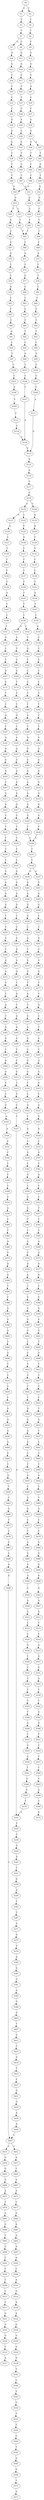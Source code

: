 strict digraph  {
	S0 -> S1 [ label = C ];
	S0 -> S2 [ label = T ];
	S1 -> S3 [ label = C ];
	S2 -> S4 [ label = C ];
	S3 -> S5 [ label = T ];
	S4 -> S6 [ label = T ];
	S5 -> S7 [ label = G ];
	S5 -> S8 [ label = C ];
	S6 -> S9 [ label = C ];
	S7 -> S10 [ label = G ];
	S8 -> S11 [ label = G ];
	S9 -> S12 [ label = G ];
	S10 -> S13 [ label = G ];
	S11 -> S14 [ label = G ];
	S12 -> S15 [ label = G ];
	S13 -> S16 [ label = T ];
	S14 -> S17 [ label = G ];
	S15 -> S18 [ label = C ];
	S16 -> S19 [ label = C ];
	S17 -> S20 [ label = C ];
	S18 -> S21 [ label = A ];
	S19 -> S22 [ label = C ];
	S20 -> S23 [ label = T ];
	S21 -> S24 [ label = C ];
	S22 -> S25 [ label = C ];
	S23 -> S26 [ label = C ];
	S24 -> S27 [ label = C ];
	S25 -> S28 [ label = G ];
	S26 -> S29 [ label = A ];
	S27 -> S30 [ label = G ];
	S28 -> S31 [ label = A ];
	S29 -> S32 [ label = C ];
	S30 -> S33 [ label = A ];
	S31 -> S34 [ label = G ];
	S32 -> S35 [ label = G ];
	S33 -> S36 [ label = G ];
	S33 -> S37 [ label = A ];
	S34 -> S38 [ label = T ];
	S35 -> S39 [ label = T ];
	S36 -> S40 [ label = T ];
	S37 -> S41 [ label = T ];
	S38 -> S42 [ label = C ];
	S39 -> S43 [ label = C ];
	S40 -> S44 [ label = C ];
	S41 -> S45 [ label = G ];
	S42 -> S46 [ label = C ];
	S43 -> S47 [ label = C ];
	S44 -> S48 [ label = C ];
	S45 -> S49 [ label = T ];
	S46 -> S50 [ label = A ];
	S47 -> S51 [ label = A ];
	S48 -> S50 [ label = A ];
	S49 -> S52 [ label = A ];
	S50 -> S53 [ label = G ];
	S51 -> S54 [ label = G ];
	S52 -> S55 [ label = G ];
	S53 -> S56 [ label = T ];
	S53 -> S57 [ label = C ];
	S54 -> S58 [ label = C ];
	S55 -> S59 [ label = T ];
	S56 -> S60 [ label = A ];
	S57 -> S61 [ label = T ];
	S58 -> S62 [ label = T ];
	S59 -> S63 [ label = T ];
	S60 -> S64 [ label = G ];
	S61 -> S65 [ label = T ];
	S62 -> S65 [ label = T ];
	S63 -> S66 [ label = T ];
	S64 -> S67 [ label = G ];
	S65 -> S68 [ label = C ];
	S66 -> S69 [ label = C ];
	S67 -> S70 [ label = G ];
	S68 -> S71 [ label = A ];
	S69 -> S72 [ label = A ];
	S70 -> S73 [ label = T ];
	S71 -> S74 [ label = C ];
	S72 -> S75 [ label = C ];
	S73 -> S76 [ label = C ];
	S74 -> S77 [ label = G ];
	S75 -> S78 [ label = T ];
	S76 -> S79 [ label = A ];
	S77 -> S80 [ label = C ];
	S78 -> S81 [ label = C ];
	S79 -> S82 [ label = C ];
	S80 -> S83 [ label = C ];
	S81 -> S84 [ label = C ];
	S82 -> S85 [ label = T ];
	S83 -> S86 [ label = C ];
	S84 -> S87 [ label = T ];
	S85 -> S88 [ label = C ];
	S86 -> S89 [ label = T ];
	S87 -> S90 [ label = T ];
	S88 -> S91 [ label = G ];
	S89 -> S92 [ label = T ];
	S90 -> S93 [ label = T ];
	S91 -> S94 [ label = C ];
	S92 -> S95 [ label = C ];
	S93 -> S96 [ label = C ];
	S94 -> S97 [ label = T ];
	S95 -> S98 [ label = A ];
	S96 -> S99 [ label = A ];
	S97 -> S100 [ label = T ];
	S98 -> S101 [ label = T ];
	S99 -> S102 [ label = T ];
	S100 -> S103 [ label = C ];
	S101 -> S104 [ label = C ];
	S102 -> S105 [ label = C ];
	S103 -> S106 [ label = A ];
	S104 -> S107 [ label = C ];
	S105 -> S108 [ label = C ];
	S106 -> S109 [ label = T ];
	S107 -> S110 [ label = A ];
	S108 -> S111 [ label = A ];
	S109 -> S112 [ label = C ];
	S110 -> S113 [ label = G ];
	S111 -> S113 [ label = G ];
	S112 -> S114 [ label = C ];
	S113 -> S115 [ label = A ];
	S114 -> S110 [ label = A ];
	S115 -> S116 [ label = A ];
	S116 -> S117 [ label = C ];
	S117 -> S118 [ label = C ];
	S118 -> S119 [ label = A ];
	S118 -> S120 [ label = G ];
	S119 -> S121 [ label = G ];
	S119 -> S122 [ label = C ];
	S120 -> S123 [ label = G ];
	S121 -> S124 [ label = A ];
	S122 -> S125 [ label = C ];
	S123 -> S126 [ label = A ];
	S124 -> S127 [ label = C ];
	S125 -> S128 [ label = A ];
	S126 -> S129 [ label = C ];
	S127 -> S130 [ label = T ];
	S128 -> S131 [ label = C ];
	S129 -> S132 [ label = G ];
	S130 -> S133 [ label = C ];
	S131 -> S134 [ label = C ];
	S132 -> S135 [ label = C ];
	S133 -> S136 [ label = C ];
	S134 -> S137 [ label = C ];
	S135 -> S138 [ label = C ];
	S136 -> S139 [ label = C ];
	S137 -> S140 [ label = C ];
	S138 -> S141 [ label = C ];
	S139 -> S142 [ label = A ];
	S140 -> S143 [ label = T ];
	S141 -> S144 [ label = A ];
	S142 -> S145 [ label = T ];
	S143 -> S146 [ label = T ];
	S144 -> S147 [ label = T ];
	S145 -> S148 [ label = C ];
	S146 -> S149 [ label = C ];
	S147 -> S150 [ label = C ];
	S148 -> S151 [ label = T ];
	S149 -> S152 [ label = C ];
	S149 -> S153 [ label = G ];
	S150 -> S154 [ label = G ];
	S151 -> S155 [ label = G ];
	S152 -> S156 [ label = T ];
	S153 -> S157 [ label = A ];
	S154 -> S158 [ label = T ];
	S155 -> S159 [ label = C ];
	S156 -> S160 [ label = G ];
	S157 -> S161 [ label = T ];
	S158 -> S162 [ label = C ];
	S159 -> S163 [ label = C ];
	S160 -> S164 [ label = T ];
	S161 -> S165 [ label = C ];
	S162 -> S166 [ label = C ];
	S163 -> S167 [ label = A ];
	S164 -> S168 [ label = C ];
	S165 -> S169 [ label = G ];
	S166 -> S170 [ label = T ];
	S167 -> S171 [ label = G ];
	S168 -> S172 [ label = C ];
	S169 -> S173 [ label = T ];
	S170 -> S174 [ label = C ];
	S171 -> S175 [ label = T ];
	S172 -> S176 [ label = T ];
	S173 -> S177 [ label = T ];
	S174 -> S178 [ label = T ];
	S175 -> S179 [ label = C ];
	S176 -> S180 [ label = T ];
	S177 -> S181 [ label = T ];
	S178 -> S182 [ label = T ];
	S179 -> S183 [ label = G ];
	S180 -> S184 [ label = G ];
	S181 -> S185 [ label = G ];
	S182 -> S186 [ label = C ];
	S183 -> S187 [ label = T ];
	S184 -> S188 [ label = T ];
	S185 -> S189 [ label = T ];
	S186 -> S190 [ label = T ];
	S187 -> S191 [ label = A ];
	S188 -> S192 [ label = A ];
	S189 -> S193 [ label = A ];
	S190 -> S194 [ label = C ];
	S191 -> S195 [ label = A ];
	S192 -> S196 [ label = G ];
	S193 -> S197 [ label = G ];
	S194 -> S198 [ label = G ];
	S195 -> S199 [ label = G ];
	S196 -> S200 [ label = G ];
	S197 -> S201 [ label = G ];
	S198 -> S202 [ label = G ];
	S199 -> S203 [ label = A ];
	S200 -> S204 [ label = A ];
	S201 -> S205 [ label = A ];
	S202 -> S206 [ label = A ];
	S203 -> S207 [ label = C ];
	S204 -> S208 [ label = G ];
	S205 -> S209 [ label = A ];
	S206 -> S210 [ label = G ];
	S207 -> S211 [ label = G ];
	S208 -> S212 [ label = A ];
	S209 -> S213 [ label = A ];
	S210 -> S214 [ label = A ];
	S211 -> S215 [ label = G ];
	S212 -> S216 [ label = G ];
	S213 -> S217 [ label = G ];
	S214 -> S218 [ label = G ];
	S215 -> S219 [ label = C ];
	S216 -> S220 [ label = G ];
	S217 -> S221 [ label = G ];
	S218 -> S222 [ label = G ];
	S219 -> S223 [ label = T ];
	S220 -> S224 [ label = T ];
	S221 -> S225 [ label = T ];
	S222 -> S226 [ label = T ];
	S223 -> S227 [ label = C ];
	S224 -> S228 [ label = C ];
	S225 -> S229 [ label = C ];
	S226 -> S228 [ label = C ];
	S227 -> S230 [ label = T ];
	S228 -> S231 [ label = C ];
	S229 -> S232 [ label = C ];
	S230 -> S233 [ label = C ];
	S231 -> S234 [ label = C ];
	S232 -> S235 [ label = C ];
	S233 -> S236 [ label = G ];
	S234 -> S237 [ label = A ];
	S234 -> S238 [ label = G ];
	S235 -> S239 [ label = G ];
	S236 -> S240 [ label = A ];
	S237 -> S241 [ label = G ];
	S238 -> S242 [ label = G ];
	S239 -> S243 [ label = A ];
	S240 -> S244 [ label = A ];
	S241 -> S245 [ label = A ];
	S242 -> S246 [ label = A ];
	S243 -> S247 [ label = A ];
	S244 -> S248 [ label = G ];
	S245 -> S249 [ label = G ];
	S246 -> S250 [ label = G ];
	S247 -> S251 [ label = G ];
	S248 -> S252 [ label = T ];
	S249 -> S253 [ label = C ];
	S250 -> S254 [ label = G ];
	S251 -> S255 [ label = T ];
	S252 -> S256 [ label = C ];
	S253 -> S257 [ label = C ];
	S254 -> S258 [ label = C ];
	S255 -> S259 [ label = C ];
	S256 -> S260 [ label = G ];
	S257 -> S261 [ label = A ];
	S258 -> S262 [ label = G ];
	S259 -> S263 [ label = G ];
	S260 -> S264 [ label = C ];
	S261 -> S265 [ label = C ];
	S262 -> S266 [ label = T ];
	S263 -> S267 [ label = A ];
	S264 -> S268 [ label = G ];
	S265 -> S269 [ label = G ];
	S266 -> S270 [ label = G ];
	S267 -> S271 [ label = G ];
	S268 -> S272 [ label = G ];
	S269 -> S273 [ label = G ];
	S270 -> S274 [ label = G ];
	S271 -> S275 [ label = G ];
	S272 -> S276 [ label = C ];
	S273 -> S277 [ label = T ];
	S274 -> S278 [ label = T ];
	S275 -> S279 [ label = T ];
	S276 -> S280 [ label = T ];
	S277 -> S281 [ label = T ];
	S278 -> S282 [ label = A ];
	S279 -> S283 [ label = A ];
	S280 -> S284 [ label = A ];
	S281 -> S285 [ label = A ];
	S282 -> S286 [ label = T ];
	S283 -> S287 [ label = T ];
	S284 -> S288 [ label = T ];
	S285 -> S289 [ label = C ];
	S286 -> S290 [ label = G ];
	S287 -> S291 [ label = A ];
	S288 -> S292 [ label = A ];
	S289 -> S293 [ label = T ];
	S290 -> S294 [ label = A ];
	S291 -> S295 [ label = A ];
	S292 -> S296 [ label = G ];
	S293 -> S297 [ label = G ];
	S294 -> S298 [ label = G ];
	S295 -> S299 [ label = G ];
	S296 -> S300 [ label = T ];
	S297 -> S301 [ label = C ];
	S298 -> S302 [ label = C ];
	S299 -> S303 [ label = T ];
	S300 -> S304 [ label = A ];
	S301 -> S305 [ label = A ];
	S302 -> S306 [ label = G ];
	S303 -> S307 [ label = C ];
	S304 -> S308 [ label = G ];
	S305 -> S309 [ label = G ];
	S306 -> S310 [ label = G ];
	S307 -> S311 [ label = G ];
	S308 -> S312 [ label = C ];
	S309 -> S313 [ label = A ];
	S310 -> S314 [ label = T ];
	S311 -> S315 [ label = T ];
	S312 -> S316 [ label = C ];
	S313 -> S317 [ label = C ];
	S314 -> S318 [ label = C ];
	S315 -> S319 [ label = G ];
	S316 -> S320 [ label = G ];
	S317 -> S321 [ label = G ];
	S318 -> S322 [ label = G ];
	S319 -> S323 [ label = G ];
	S320 -> S324 [ label = A ];
	S321 -> S325 [ label = G ];
	S322 -> S326 [ label = C ];
	S323 -> S327 [ label = T ];
	S324 -> S328 [ label = A ];
	S325 -> S329 [ label = A ];
	S326 -> S330 [ label = A ];
	S327 -> S331 [ label = A ];
	S328 -> S332 [ label = A ];
	S329 -> S333 [ label = C ];
	S330 -> S334 [ label = C ];
	S331 -> S335 [ label = C ];
	S332 -> S336 [ label = C ];
	S333 -> S337 [ label = A ];
	S334 -> S338 [ label = G ];
	S335 -> S339 [ label = C ];
	S336 -> S340 [ label = C ];
	S337 -> S341 [ label = C ];
	S338 -> S342 [ label = C ];
	S339 -> S343 [ label = G ];
	S340 -> S344 [ label = C ];
	S341 -> S345 [ label = A ];
	S342 -> S346 [ label = G ];
	S343 -> S347 [ label = G ];
	S344 -> S348 [ label = C ];
	S345 -> S349 [ label = C ];
	S346 -> S350 [ label = C ];
	S347 -> S351 [ label = T ];
	S348 -> S352 [ label = G ];
	S349 -> S353 [ label = C ];
	S350 -> S354 [ label = G ];
	S351 -> S355 [ label = G ];
	S352 -> S356 [ label = A ];
	S353 -> S357 [ label = T ];
	S354 -> S358 [ label = G ];
	S355 -> S359 [ label = G ];
	S356 -> S360 [ label = C ];
	S357 -> S361 [ label = C ];
	S358 -> S362 [ label = C ];
	S359 -> S363 [ label = T ];
	S360 -> S364 [ label = T ];
	S361 -> S365 [ label = T ];
	S362 -> S366 [ label = T ];
	S363 -> S367 [ label = T ];
	S364 -> S368 [ label = A ];
	S365 -> S369 [ label = A ];
	S366 -> S370 [ label = G ];
	S367 -> S371 [ label = A ];
	S368 -> S372 [ label = G ];
	S369 -> S373 [ label = G ];
	S370 -> S374 [ label = G ];
	S371 -> S375 [ label = G ];
	S372 -> S376 [ label = A ];
	S373 -> S377 [ label = A ];
	S374 -> S378 [ label = A ];
	S375 -> S379 [ label = A ];
	S376 -> S380 [ label = A ];
	S377 -> S381 [ label = A ];
	S378 -> S382 [ label = A ];
	S379 -> S383 [ label = A ];
	S380 -> S384 [ label = T ];
	S381 -> S385 [ label = C ];
	S382 -> S386 [ label = T ];
	S383 -> S387 [ label = G ];
	S384 -> S388 [ label = C ];
	S385 -> S389 [ label = G ];
	S386 -> S390 [ label = G ];
	S387 -> S391 [ label = G ];
	S388 -> S392 [ label = G ];
	S389 -> S393 [ label = A ];
	S390 -> S394 [ label = G ];
	S391 -> S395 [ label = G ];
	S392 -> S396 [ label = G ];
	S393 -> S397 [ label = G ];
	S394 -> S398 [ label = G ];
	S395 -> S399 [ label = G ];
	S396 -> S400 [ label = G ];
	S397 -> S401 [ label = G ];
	S398 -> S402 [ label = G ];
	S399 -> S403 [ label = G ];
	S400 -> S404 [ label = T ];
	S401 -> S405 [ label = T ];
	S402 -> S406 [ label = T ];
	S403 -> S407 [ label = T ];
	S404 -> S408 [ label = A ];
	S405 -> S409 [ label = G ];
	S406 -> S410 [ label = C ];
	S407 -> S411 [ label = C ];
	S408 -> S412 [ label = T ];
	S409 -> S413 [ label = T ];
	S410 -> S414 [ label = C ];
	S411 -> S415 [ label = C ];
	S412 -> S416 [ label = C ];
	S413 -> S417 [ label = C ];
	S414 -> S418 [ label = G ];
	S415 -> S419 [ label = G ];
	S416 -> S420 [ label = C ];
	S417 -> S421 [ label = C ];
	S418 -> S422 [ label = C ];
	S419 -> S423 [ label = T ];
	S420 -> S424 [ label = C ];
	S421 -> S425 [ label = C ];
	S422 -> S426 [ label = C ];
	S423 -> S427 [ label = C ];
	S424 -> S428 [ label = G ];
	S425 -> S429 [ label = T ];
	S426 -> S430 [ label = G ];
	S427 -> S431 [ label = G ];
	S428 -> S432 [ label = A ];
	S429 -> S433 [ label = G ];
	S430 -> S434 [ label = G ];
	S431 -> S435 [ label = G ];
	S432 -> S436 [ label = A ];
	S433 -> S437 [ label = T ];
	S434 -> S438 [ label = A ];
	S435 -> S439 [ label = A ];
	S436 -> S440 [ label = A ];
	S437 -> S441 [ label = C ];
	S438 -> S442 [ label = A ];
	S439 -> S443 [ label = A ];
	S440 -> S444 [ label = G ];
	S441 -> S445 [ label = C ];
	S442 -> S446 [ label = C ];
	S443 -> S447 [ label = C ];
	S444 -> S448 [ label = T ];
	S445 -> S449 [ label = T ];
	S446 -> S450 [ label = T ];
	S447 -> S451 [ label = A ];
	S447 -> S452 [ label = T ];
	S448 -> S453 [ label = G ];
	S449 -> S454 [ label = A ];
	S450 -> S455 [ label = G ];
	S451 -> S456 [ label = G ];
	S452 -> S457 [ label = A ];
	S453 -> S458 [ label = T ];
	S454 -> S459 [ label = C ];
	S455 -> S460 [ label = C ];
	S456 -> S461 [ label = G ];
	S457 -> S462 [ label = C ];
	S458 -> S463 [ label = C ];
	S459 -> S464 [ label = T ];
	S460 -> S465 [ label = A ];
	S461 -> S466 [ label = A ];
	S462 -> S467 [ label = A ];
	S463 -> S468 [ label = G ];
	S464 -> S469 [ label = A ];
	S465 -> S470 [ label = A ];
	S466 -> S471 [ label = A ];
	S467 -> S472 [ label = A ];
	S468 -> S473 [ label = T ];
	S469 -> S474 [ label = C ];
	S470 -> S475 [ label = C ];
	S471 -> S476 [ label = T ];
	S472 -> S477 [ label = C ];
	S473 -> S478 [ label = C ];
	S474 -> S479 [ label = C ];
	S475 -> S480 [ label = C ];
	S476 -> S481 [ label = A ];
	S477 -> S482 [ label = G ];
	S478 -> S483 [ label = G ];
	S479 -> S484 [ label = A ];
	S480 -> S485 [ label = A ];
	S481 -> S486 [ label = G ];
	S482 -> S487 [ label = A ];
	S483 -> S488 [ label = G ];
	S484 -> S489 [ label = G ];
	S485 -> S490 [ label = G ];
	S486 -> S491 [ label = T ];
	S487 -> S492 [ label = A ];
	S488 -> S493 [ label = A ];
	S489 -> S494 [ label = G ];
	S490 -> S495 [ label = A ];
	S491 -> S496 [ label = C ];
	S492 -> S497 [ label = A ];
	S493 -> S498 [ label = A ];
	S494 -> S499 [ label = A ];
	S495 -> S500 [ label = A ];
	S496 -> S501 [ label = T ];
	S497 -> S502 [ label = A ];
	S498 -> S447 [ label = C ];
	S499 -> S503 [ label = G ];
	S500 -> S504 [ label = C ];
	S501 -> S505 [ label = C ];
	S502 -> S506 [ label = C ];
	S503 -> S507 [ label = A ];
	S504 -> S508 [ label = A ];
	S505 -> S509 [ label = T ];
	S506 -> S510 [ label = A ];
	S507 -> S511 [ label = G ];
	S508 -> S512 [ label = G ];
	S509 -> S513 [ label = C ];
	S510 -> S514 [ label = G ];
	S511 -> S515 [ label = T ];
	S512 -> S516 [ label = C ];
	S513 -> S517 [ label = T ];
	S514 -> S518 [ label = A ];
	S515 -> S519 [ label = C ];
	S516 -> S520 [ label = C ];
	S517 -> S521 [ label = G ];
	S518 -> S522 [ label = A ];
	S519 -> S523 [ label = A ];
	S520 -> S524 [ label = G ];
	S521 -> S525 [ label = A ];
	S522 -> S526 [ label = G ];
	S523 -> S527 [ label = G ];
	S524 -> S528 [ label = T ];
	S525 -> S529 [ label = G ];
	S526 -> S530 [ label = G ];
	S527 -> S531 [ label = G ];
	S528 -> S532 [ label = C ];
	S529 -> S533 [ label = T ];
	S530 -> S534 [ label = G ];
	S531 -> S535 [ label = A ];
	S532 -> S536 [ label = C ];
	S533 -> S537 [ label = A ];
	S534 -> S538 [ label = G ];
	S535 -> S539 [ label = C ];
	S536 -> S540 [ label = T ];
	S538 -> S541 [ label = T ];
	S539 -> S542 [ label = C ];
	S540 -> S543 [ label = C ];
	S541 -> S544 [ label = C ];
	S542 -> S545 [ label = A ];
	S543 -> S546 [ label = T ];
	S544 -> S547 [ label = T ];
	S545 -> S548 [ label = G ];
	S546 -> S549 [ label = G ];
	S547 -> S550 [ label = C ];
	S548 -> S551 [ label = T ];
	S549 -> S552 [ label = T ];
	S550 -> S553 [ label = T ];
	S551 -> S554 [ label = C ];
	S552 -> S555 [ label = C ];
	S553 -> S556 [ label = C ];
	S554 -> S557 [ label = T ];
	S555 -> S558 [ label = G ];
	S556 -> S559 [ label = G ];
	S557 -> S560 [ label = C ];
	S558 -> S561 [ label = T ];
	S559 -> S562 [ label = T ];
	S560 -> S563 [ label = T ];
	S561 -> S564 [ label = G ];
	S562 -> S565 [ label = G ];
	S563 -> S566 [ label = G ];
	S564 -> S567 [ label = G ];
	S565 -> S568 [ label = G ];
	S566 -> S569 [ label = T ];
	S567 -> S570 [ label = T ];
	S568 -> S571 [ label = T ];
	S569 -> S572 [ label = A ];
	S570 -> S331 [ label = A ];
	S571 -> S573 [ label = A ];
}
